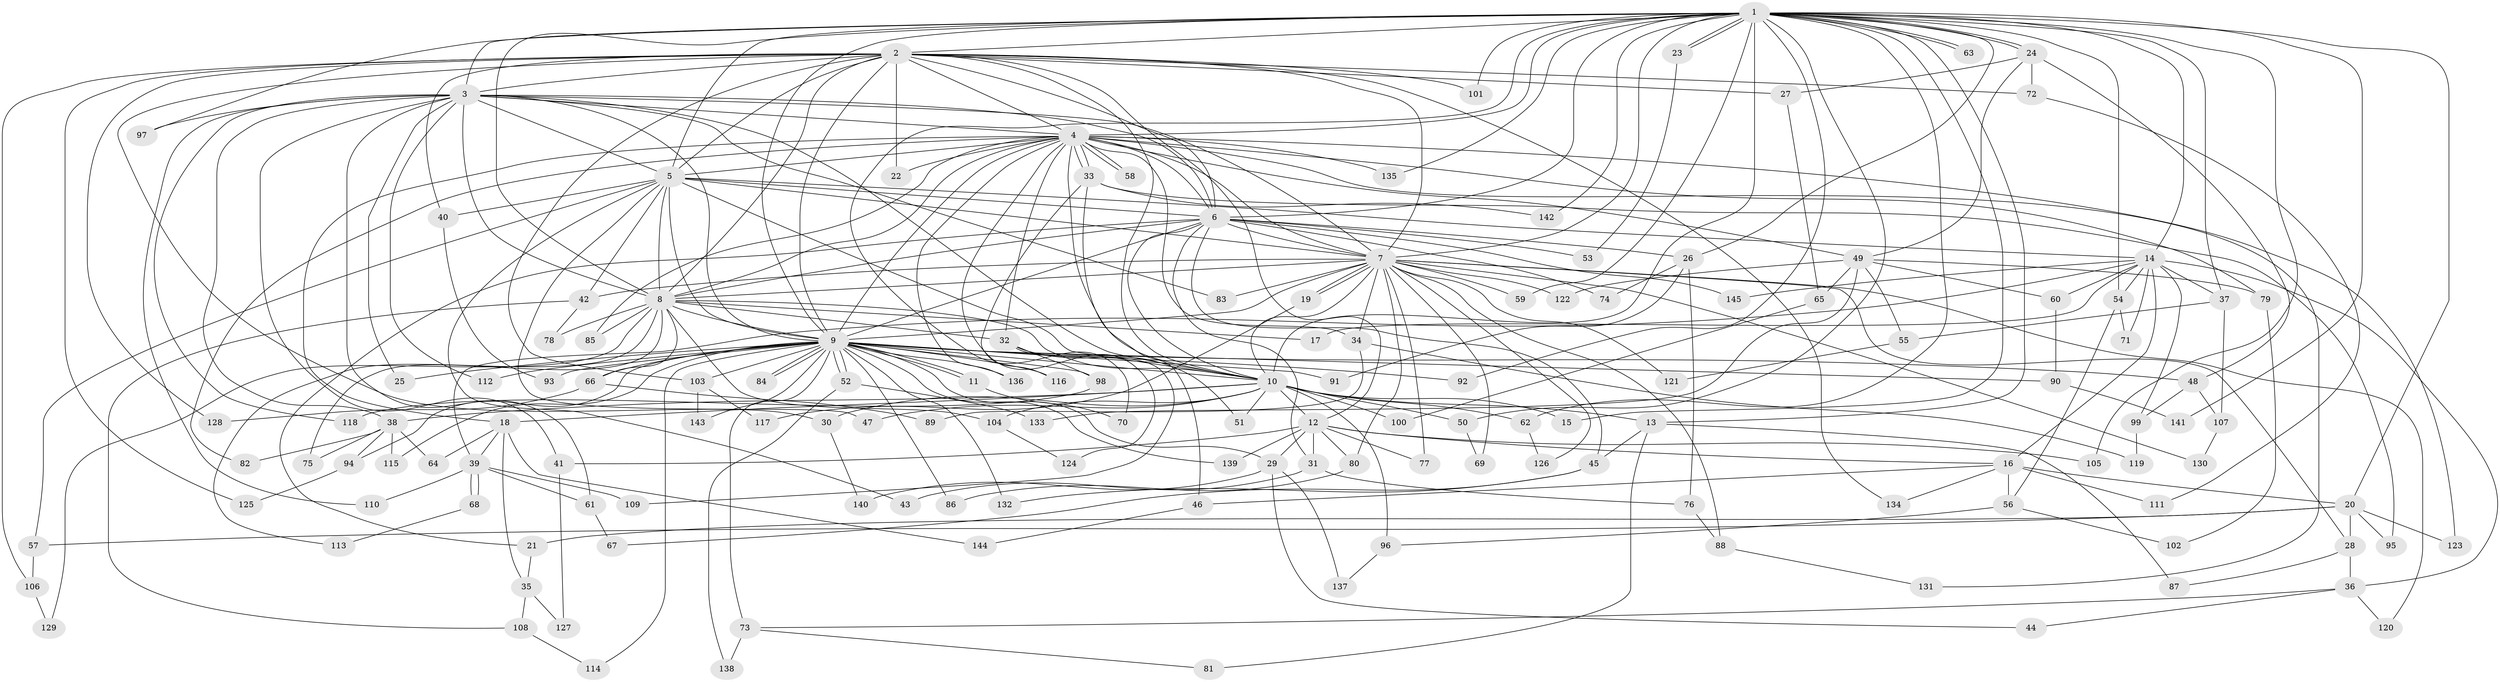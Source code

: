 // Generated by graph-tools (version 1.1) at 2025/43/03/09/25 04:43:51]
// undirected, 145 vertices, 315 edges
graph export_dot {
graph [start="1"]
  node [color=gray90,style=filled];
  1;
  2;
  3;
  4;
  5;
  6;
  7;
  8;
  9;
  10;
  11;
  12;
  13;
  14;
  15;
  16;
  17;
  18;
  19;
  20;
  21;
  22;
  23;
  24;
  25;
  26;
  27;
  28;
  29;
  30;
  31;
  32;
  33;
  34;
  35;
  36;
  37;
  38;
  39;
  40;
  41;
  42;
  43;
  44;
  45;
  46;
  47;
  48;
  49;
  50;
  51;
  52;
  53;
  54;
  55;
  56;
  57;
  58;
  59;
  60;
  61;
  62;
  63;
  64;
  65;
  66;
  67;
  68;
  69;
  70;
  71;
  72;
  73;
  74;
  75;
  76;
  77;
  78;
  79;
  80;
  81;
  82;
  83;
  84;
  85;
  86;
  87;
  88;
  89;
  90;
  91;
  92;
  93;
  94;
  95;
  96;
  97;
  98;
  99;
  100;
  101;
  102;
  103;
  104;
  105;
  106;
  107;
  108;
  109;
  110;
  111;
  112;
  113;
  114;
  115;
  116;
  117;
  118;
  119;
  120;
  121;
  122;
  123;
  124;
  125;
  126;
  127;
  128;
  129;
  130;
  131;
  132;
  133;
  134;
  135;
  136;
  137;
  138;
  139;
  140;
  141;
  142;
  143;
  144;
  145;
  1 -- 2;
  1 -- 3;
  1 -- 4;
  1 -- 5;
  1 -- 6;
  1 -- 7;
  1 -- 8;
  1 -- 9;
  1 -- 10;
  1 -- 13;
  1 -- 14;
  1 -- 15;
  1 -- 20;
  1 -- 23;
  1 -- 23;
  1 -- 24;
  1 -- 24;
  1 -- 26;
  1 -- 37;
  1 -- 50;
  1 -- 54;
  1 -- 59;
  1 -- 62;
  1 -- 63;
  1 -- 63;
  1 -- 70;
  1 -- 92;
  1 -- 97;
  1 -- 101;
  1 -- 105;
  1 -- 135;
  1 -- 141;
  1 -- 142;
  2 -- 3;
  2 -- 4;
  2 -- 5;
  2 -- 6;
  2 -- 7;
  2 -- 8;
  2 -- 9;
  2 -- 10;
  2 -- 12;
  2 -- 22;
  2 -- 27;
  2 -- 30;
  2 -- 40;
  2 -- 72;
  2 -- 101;
  2 -- 103;
  2 -- 106;
  2 -- 125;
  2 -- 128;
  2 -- 134;
  3 -- 4;
  3 -- 5;
  3 -- 6;
  3 -- 7;
  3 -- 8;
  3 -- 9;
  3 -- 10;
  3 -- 25;
  3 -- 38;
  3 -- 41;
  3 -- 61;
  3 -- 83;
  3 -- 97;
  3 -- 110;
  3 -- 112;
  3 -- 118;
  4 -- 5;
  4 -- 6;
  4 -- 7;
  4 -- 8;
  4 -- 9;
  4 -- 10;
  4 -- 18;
  4 -- 22;
  4 -- 32;
  4 -- 33;
  4 -- 33;
  4 -- 34;
  4 -- 49;
  4 -- 58;
  4 -- 58;
  4 -- 79;
  4 -- 82;
  4 -- 85;
  4 -- 123;
  4 -- 124;
  4 -- 131;
  4 -- 135;
  4 -- 136;
  5 -- 6;
  5 -- 7;
  5 -- 8;
  5 -- 9;
  5 -- 10;
  5 -- 14;
  5 -- 40;
  5 -- 42;
  5 -- 43;
  5 -- 47;
  5 -- 57;
  6 -- 7;
  6 -- 8;
  6 -- 9;
  6 -- 10;
  6 -- 21;
  6 -- 26;
  6 -- 31;
  6 -- 45;
  6 -- 53;
  6 -- 74;
  6 -- 145;
  7 -- 8;
  7 -- 9;
  7 -- 10;
  7 -- 19;
  7 -- 19;
  7 -- 28;
  7 -- 34;
  7 -- 42;
  7 -- 59;
  7 -- 69;
  7 -- 77;
  7 -- 80;
  7 -- 83;
  7 -- 88;
  7 -- 120;
  7 -- 121;
  7 -- 122;
  7 -- 126;
  7 -- 130;
  8 -- 9;
  8 -- 10;
  8 -- 17;
  8 -- 32;
  8 -- 66;
  8 -- 75;
  8 -- 78;
  8 -- 85;
  8 -- 104;
  8 -- 113;
  8 -- 129;
  9 -- 10;
  9 -- 11;
  9 -- 11;
  9 -- 25;
  9 -- 29;
  9 -- 48;
  9 -- 52;
  9 -- 52;
  9 -- 66;
  9 -- 73;
  9 -- 84;
  9 -- 84;
  9 -- 86;
  9 -- 90;
  9 -- 91;
  9 -- 92;
  9 -- 93;
  9 -- 94;
  9 -- 98;
  9 -- 103;
  9 -- 112;
  9 -- 114;
  9 -- 115;
  9 -- 116;
  9 -- 132;
  9 -- 136;
  9 -- 139;
  9 -- 143;
  10 -- 12;
  10 -- 13;
  10 -- 15;
  10 -- 18;
  10 -- 30;
  10 -- 38;
  10 -- 47;
  10 -- 50;
  10 -- 51;
  10 -- 62;
  10 -- 96;
  10 -- 100;
  10 -- 104;
  11 -- 70;
  12 -- 16;
  12 -- 29;
  12 -- 31;
  12 -- 41;
  12 -- 77;
  12 -- 80;
  12 -- 105;
  12 -- 139;
  13 -- 45;
  13 -- 81;
  13 -- 87;
  14 -- 16;
  14 -- 17;
  14 -- 36;
  14 -- 37;
  14 -- 39;
  14 -- 54;
  14 -- 60;
  14 -- 71;
  14 -- 99;
  14 -- 145;
  16 -- 20;
  16 -- 46;
  16 -- 56;
  16 -- 111;
  16 -- 134;
  18 -- 35;
  18 -- 39;
  18 -- 64;
  18 -- 144;
  19 -- 117;
  20 -- 21;
  20 -- 28;
  20 -- 57;
  20 -- 95;
  20 -- 123;
  21 -- 35;
  23 -- 53;
  24 -- 27;
  24 -- 48;
  24 -- 49;
  24 -- 72;
  26 -- 74;
  26 -- 76;
  26 -- 91;
  27 -- 65;
  28 -- 36;
  28 -- 87;
  29 -- 44;
  29 -- 137;
  29 -- 140;
  30 -- 140;
  31 -- 43;
  31 -- 76;
  32 -- 51;
  32 -- 98;
  32 -- 109;
  33 -- 46;
  33 -- 95;
  33 -- 116;
  33 -- 142;
  34 -- 89;
  34 -- 119;
  35 -- 108;
  35 -- 127;
  36 -- 44;
  36 -- 73;
  36 -- 120;
  37 -- 55;
  37 -- 107;
  38 -- 64;
  38 -- 75;
  38 -- 82;
  38 -- 94;
  38 -- 115;
  39 -- 61;
  39 -- 68;
  39 -- 68;
  39 -- 109;
  39 -- 110;
  40 -- 93;
  41 -- 127;
  42 -- 78;
  42 -- 108;
  45 -- 67;
  45 -- 132;
  46 -- 144;
  48 -- 99;
  48 -- 107;
  49 -- 55;
  49 -- 60;
  49 -- 65;
  49 -- 79;
  49 -- 122;
  49 -- 133;
  50 -- 69;
  52 -- 133;
  52 -- 138;
  54 -- 56;
  54 -- 71;
  55 -- 121;
  56 -- 96;
  56 -- 102;
  57 -- 106;
  60 -- 90;
  61 -- 67;
  62 -- 126;
  65 -- 100;
  66 -- 89;
  66 -- 128;
  68 -- 113;
  72 -- 111;
  73 -- 81;
  73 -- 138;
  76 -- 88;
  79 -- 102;
  80 -- 86;
  88 -- 131;
  90 -- 141;
  94 -- 125;
  96 -- 137;
  98 -- 118;
  99 -- 119;
  103 -- 117;
  103 -- 143;
  104 -- 124;
  106 -- 129;
  107 -- 130;
  108 -- 114;
}
